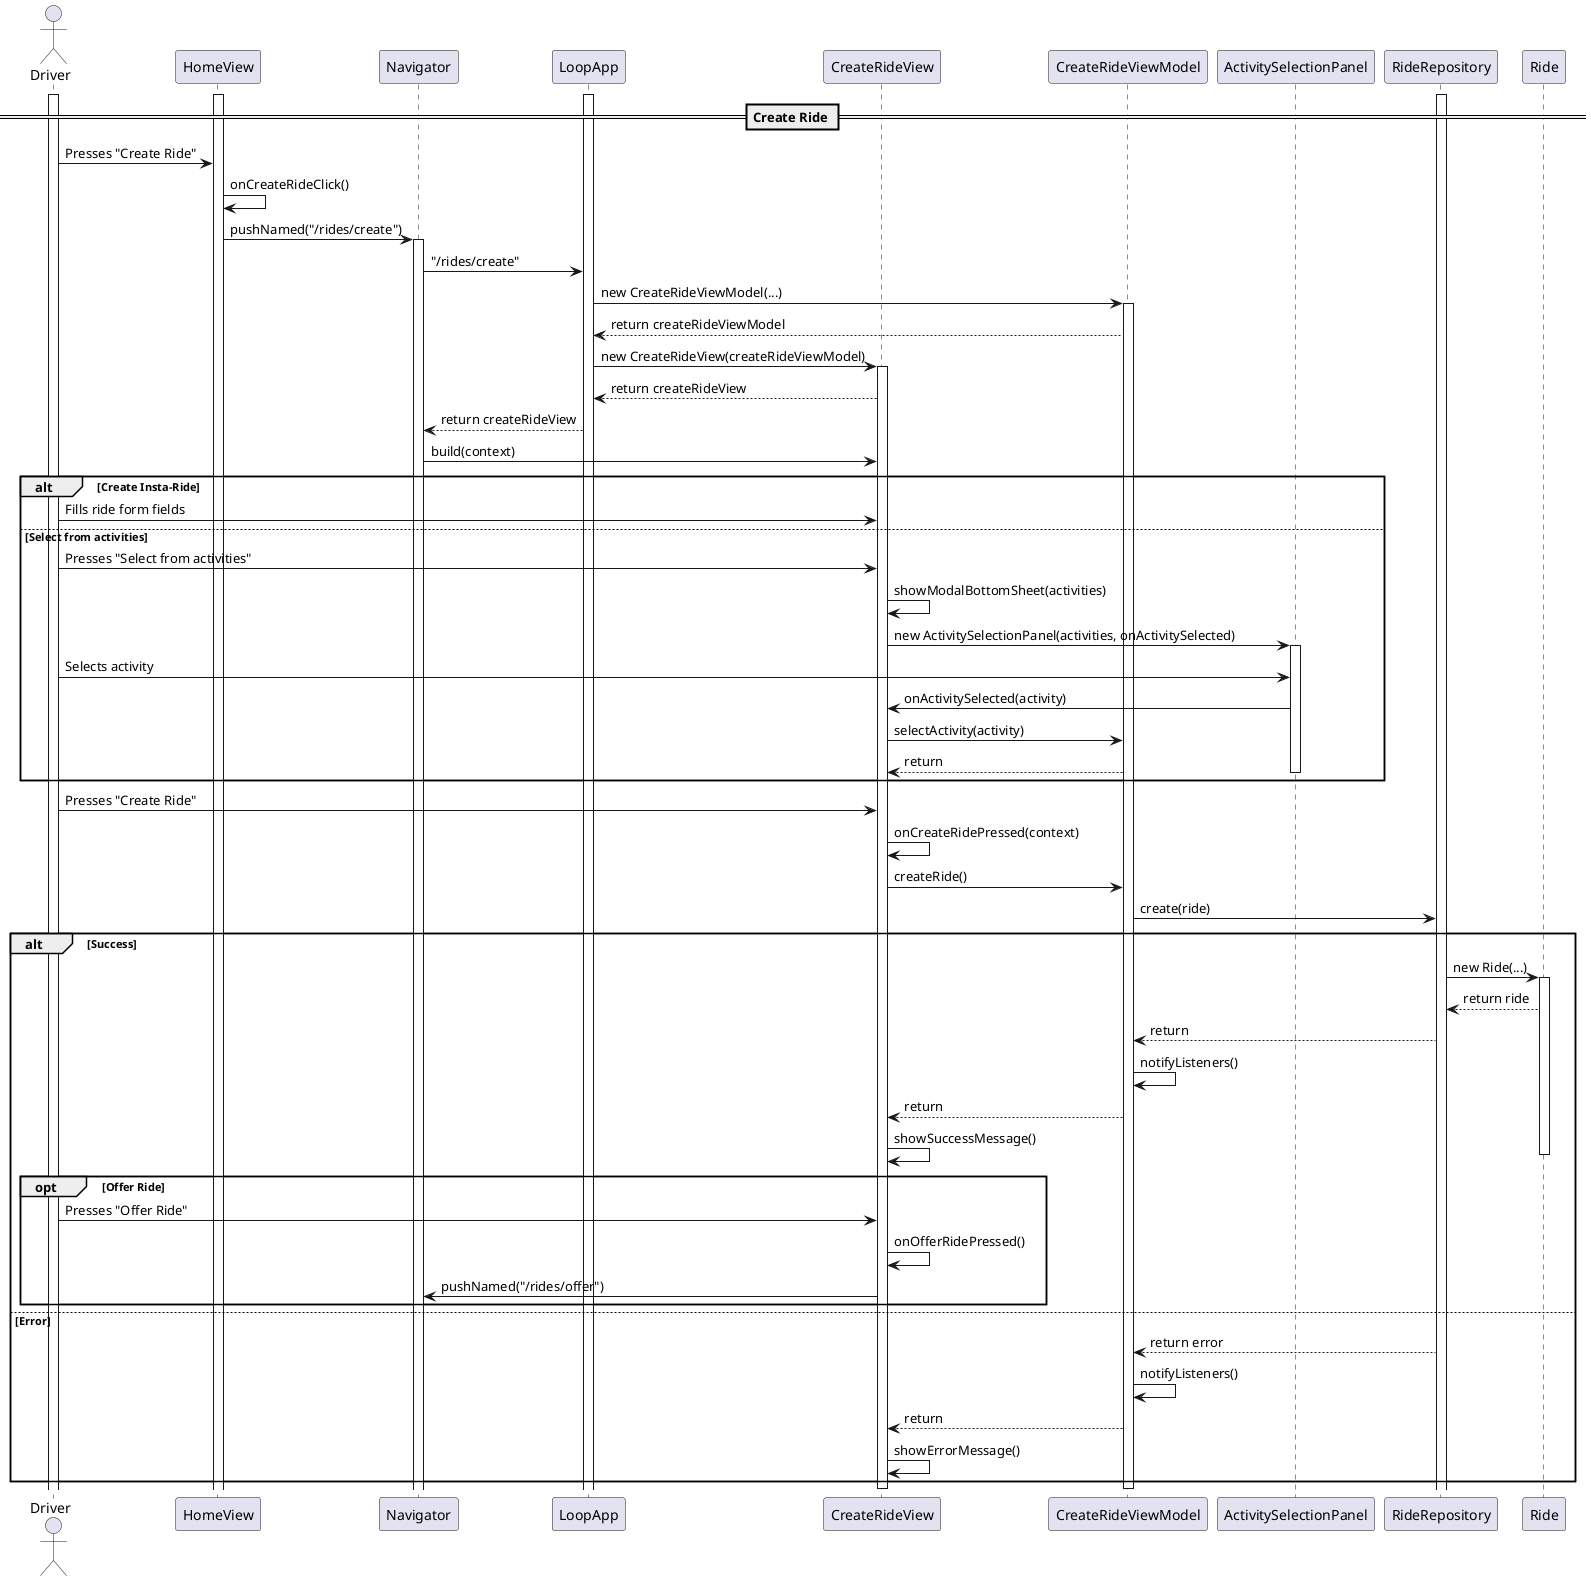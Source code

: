 @startuml

actor Driver

participant HomeView
participant Navigator
participant LoopApp
participant CreateRideView
participant CreateRideViewModel
participant ActivitySelectionPanel
participant RideRepository

activate Driver

== Create Ride ==

activate LoopApp
activate RideRepository
activate HomeView
Driver -> HomeView: Presses "Create Ride"
HomeView -> HomeView: onCreateRideClick()
HomeView -> Navigator: pushNamed("/rides/create")
activate Navigator
Navigator -> LoopApp: "/rides/create"
LoopApp -> CreateRideViewModel: new CreateRideViewModel(...)
activate CreateRideViewModel
CreateRideViewModel --> LoopApp: return createRideViewModel
LoopApp -> CreateRideView: new CreateRideView(createRideViewModel)
activate CreateRideView
CreateRideView --> LoopApp: return createRideView
LoopApp --> Navigator: return createRideView
Navigator -> CreateRideView: build(context)

alt Create Insta-Ride
    Driver -> CreateRideView: Fills ride form fields
else Select from activities
    Driver -> CreateRideView: Presses "Select from activities"
    CreateRideView -> CreateRideView: showModalBottomSheet(activities)
    CreateRideView -> ActivitySelectionPanel: new ActivitySelectionPanel(activities, onActivitySelected)
    activate ActivitySelectionPanel
    Driver -> ActivitySelectionPanel: Selects activity
    ActivitySelectionPanel -> CreateRideView: onActivitySelected(activity)
    CreateRideView -> CreateRideViewModel: selectActivity(activity)
    CreateRideViewModel --> CreateRideView: return
    deactivate ActivitySelectionPanel
end
Driver -> CreateRideView: Presses "Create Ride"
CreateRideView -> CreateRideView: onCreateRidePressed(context)
CreateRideView -> CreateRideViewModel: createRide()
CreateRideViewModel -> RideRepository: create(ride)
alt Success
RideRepository -> Ride: new Ride(...)
activate Ride
Ride --> RideRepository: return ride
RideRepository --> CreateRideViewModel: return
CreateRideViewModel -> CreateRideViewModel: notifyListeners()
CreateRideViewModel --> CreateRideView: return
CreateRideView -> CreateRideView: showSuccessMessage()
deactivate Ride
opt Offer Ride
    Driver -> CreateRideView: Presses "Offer Ride"
    CreateRideView -> CreateRideView: onOfferRidePressed()
    CreateRideView -> Navigator: pushNamed("/rides/offer")
end
else Error
RideRepository --> CreateRideViewModel: return error
CreateRideViewModel -> CreateRideViewModel: notifyListeners()
CreateRideViewModel --> CreateRideView: return
CreateRideView -> CreateRideView: showErrorMessage()
end

deactivate CreateRideViewModel
deactivate CreateRideView

@enduml
